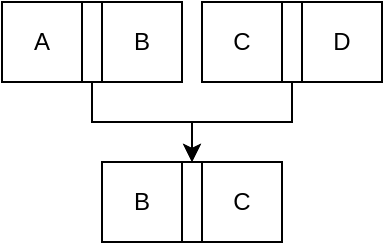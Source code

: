 <mxfile version="26.0.7">
  <diagram name="Página-1" id="XG27rpnCtqEgNtqtpFwM">
    <mxGraphModel dx="637" dy="492" grid="1" gridSize="10" guides="1" tooltips="1" connect="1" arrows="1" fold="1" page="1" pageScale="1" pageWidth="827" pageHeight="1169" math="0" shadow="0">
      <root>
        <mxCell id="0" />
        <mxCell id="1" parent="0" />
        <mxCell id="02JBpIoxrCZlTqvIxOg_-9" style="edgeStyle=orthogonalEdgeStyle;rounded=0;orthogonalLoop=1;jettySize=auto;html=1;" edge="1" parent="1" source="02JBpIoxrCZlTqvIxOg_-6" target="02JBpIoxrCZlTqvIxOg_-8">
          <mxGeometry relative="1" as="geometry" />
        </mxCell>
        <mxCell id="02JBpIoxrCZlTqvIxOg_-6" value="" style="rounded=0;whiteSpace=wrap;html=1;" vertex="1" parent="1">
          <mxGeometry x="260" y="320" width="90" height="40" as="geometry" />
        </mxCell>
        <mxCell id="02JBpIoxrCZlTqvIxOg_-10" style="edgeStyle=orthogonalEdgeStyle;rounded=0;orthogonalLoop=1;jettySize=auto;html=1;" edge="1" parent="1" source="02JBpIoxrCZlTqvIxOg_-7" target="02JBpIoxrCZlTqvIxOg_-8">
          <mxGeometry relative="1" as="geometry" />
        </mxCell>
        <mxCell id="02JBpIoxrCZlTqvIxOg_-7" value="" style="rounded=0;whiteSpace=wrap;html=1;" vertex="1" parent="1">
          <mxGeometry x="360" y="320" width="90" height="40" as="geometry" />
        </mxCell>
        <mxCell id="02JBpIoxrCZlTqvIxOg_-8" value="" style="rounded=0;whiteSpace=wrap;html=1;" vertex="1" parent="1">
          <mxGeometry x="310" y="400" width="90" height="40" as="geometry" />
        </mxCell>
        <mxCell id="02JBpIoxrCZlTqvIxOg_-11" value="A" style="rounded=0;whiteSpace=wrap;html=1;" vertex="1" parent="1">
          <mxGeometry x="260" y="320" width="40" height="40" as="geometry" />
        </mxCell>
        <mxCell id="02JBpIoxrCZlTqvIxOg_-12" value="B" style="rounded=0;whiteSpace=wrap;html=1;" vertex="1" parent="1">
          <mxGeometry x="310" y="320" width="40" height="40" as="geometry" />
        </mxCell>
        <mxCell id="02JBpIoxrCZlTqvIxOg_-13" value="C" style="rounded=0;whiteSpace=wrap;html=1;" vertex="1" parent="1">
          <mxGeometry x="360" y="320" width="40" height="40" as="geometry" />
        </mxCell>
        <mxCell id="02JBpIoxrCZlTqvIxOg_-14" value="D" style="rounded=0;whiteSpace=wrap;html=1;" vertex="1" parent="1">
          <mxGeometry x="410" y="320" width="40" height="40" as="geometry" />
        </mxCell>
        <mxCell id="02JBpIoxrCZlTqvIxOg_-15" value="C" style="rounded=0;whiteSpace=wrap;html=1;" vertex="1" parent="1">
          <mxGeometry x="360" y="400" width="40" height="40" as="geometry" />
        </mxCell>
        <mxCell id="02JBpIoxrCZlTqvIxOg_-16" value="B" style="rounded=0;whiteSpace=wrap;html=1;" vertex="1" parent="1">
          <mxGeometry x="310" y="400" width="40" height="40" as="geometry" />
        </mxCell>
      </root>
    </mxGraphModel>
  </diagram>
</mxfile>
